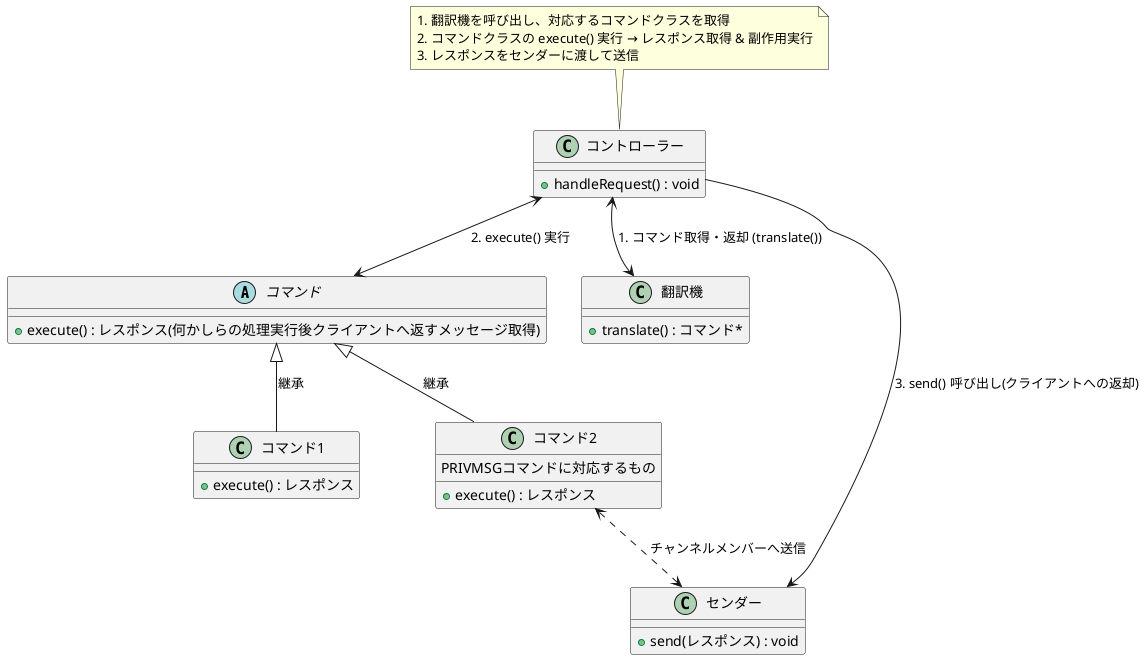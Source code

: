 @startuml
' クラス定義
abstract class コマンド {
    +execute() : レスポンス(何かしらの処理実行後クライアントへ返すメッセージ取得)
}

class コマンド1 {
    +execute() : レスポンス
}

class コマンド2 {
    PRIVMSGコマンドに対応するもの
    +execute() : レスポンス
}

class 翻訳機 {
    +translate() : コマンド*
}

class コントローラー {
    +handleRequest() : void
}

class センダー {
    +send(レスポンス) : void
}

' 関係の定義
コマンド <|-- コマンド1 : 継承
コマンド <|-- コマンド2 : 継承

コントローラー <--> 翻訳機 : 1. コマンド取得・返却 (translate())
コントローラー <--> コマンド : 2. execute() 実行
コントローラー --> センダー : 3. send() 呼び出し(クライアントへの返却)

コマンド2 <..> センダー : チャンネルメンバーへ送信



' 呼び出しの流れ説明
note top of コントローラー
1. 翻訳機を呼び出し、対応するコマンドクラスを取得
2. コマンドクラスの execute() 実行 → レスポンス取得 & 副作用実行
3. レスポンスをセンダーに渡して送信
end note

@enduml